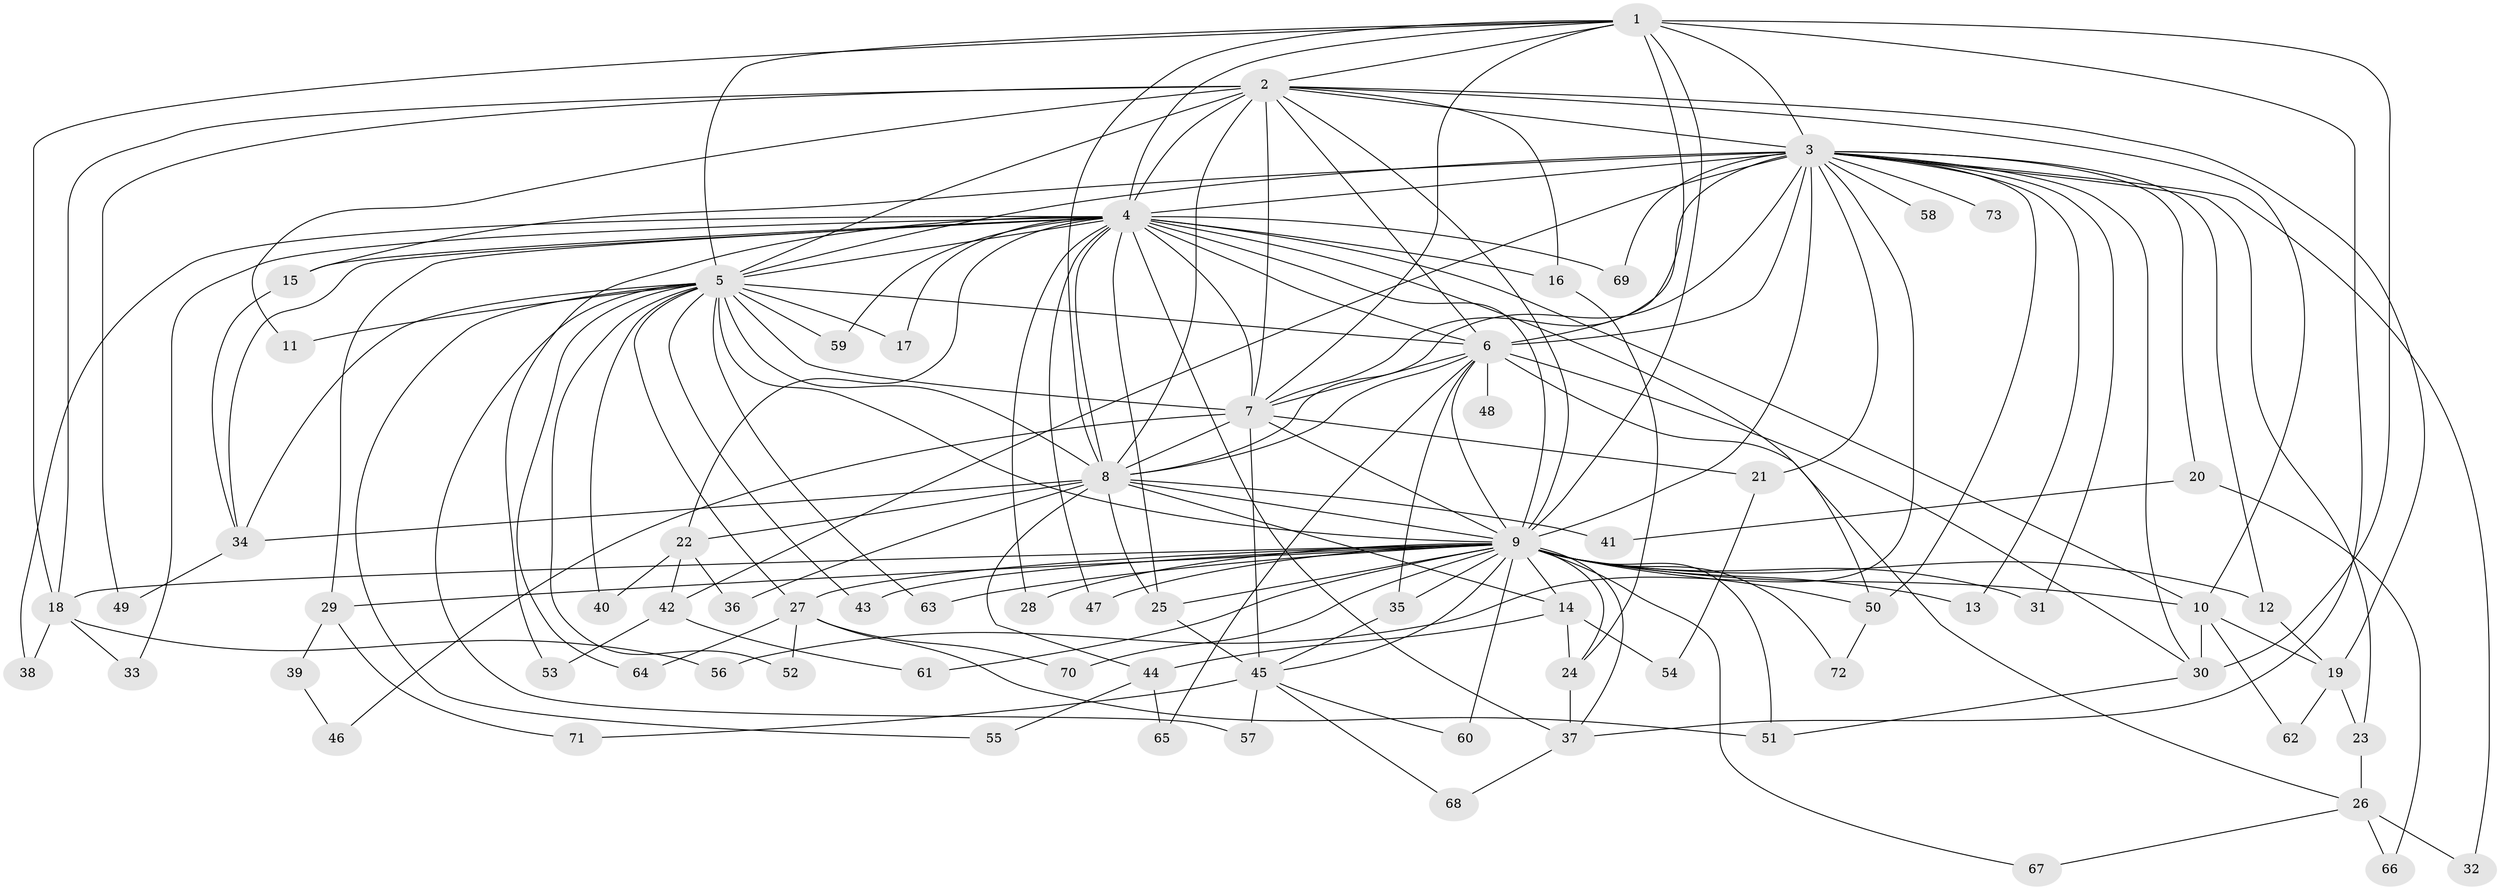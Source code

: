 // original degree distribution, {18: 0.00980392156862745, 17: 0.029411764705882353, 28: 0.00980392156862745, 22: 0.00980392156862745, 16: 0.00980392156862745, 24: 0.00980392156862745, 14: 0.00980392156862745, 38: 0.00980392156862745, 3: 0.14705882352941177, 2: 0.5784313725490197, 5: 0.06862745098039216, 4: 0.08823529411764706, 6: 0.00980392156862745, 7: 0.00980392156862745}
// Generated by graph-tools (version 1.1) at 2025/49/03/04/25 22:49:18]
// undirected, 73 vertices, 174 edges
graph export_dot {
  node [color=gray90,style=filled];
  1;
  2;
  3;
  4;
  5;
  6;
  7;
  8;
  9;
  10;
  11;
  12;
  13;
  14;
  15;
  16;
  17;
  18;
  19;
  20;
  21;
  22;
  23;
  24;
  25;
  26;
  27;
  28;
  29;
  30;
  31;
  32;
  33;
  34;
  35;
  36;
  37;
  38;
  39;
  40;
  41;
  42;
  43;
  44;
  45;
  46;
  47;
  48;
  49;
  50;
  51;
  52;
  53;
  54;
  55;
  56;
  57;
  58;
  59;
  60;
  61;
  62;
  63;
  64;
  65;
  66;
  67;
  68;
  69;
  70;
  71;
  72;
  73;
  1 -- 2 [weight=1.0];
  1 -- 3 [weight=1.0];
  1 -- 4 [weight=2.0];
  1 -- 5 [weight=1.0];
  1 -- 6 [weight=2.0];
  1 -- 7 [weight=2.0];
  1 -- 8 [weight=1.0];
  1 -- 9 [weight=2.0];
  1 -- 18 [weight=1.0];
  1 -- 30 [weight=4.0];
  1 -- 37 [weight=1.0];
  2 -- 3 [weight=1.0];
  2 -- 4 [weight=2.0];
  2 -- 5 [weight=1.0];
  2 -- 6 [weight=1.0];
  2 -- 7 [weight=2.0];
  2 -- 8 [weight=2.0];
  2 -- 9 [weight=1.0];
  2 -- 10 [weight=1.0];
  2 -- 11 [weight=1.0];
  2 -- 16 [weight=1.0];
  2 -- 18 [weight=1.0];
  2 -- 19 [weight=1.0];
  2 -- 49 [weight=1.0];
  3 -- 4 [weight=3.0];
  3 -- 5 [weight=1.0];
  3 -- 6 [weight=1.0];
  3 -- 7 [weight=1.0];
  3 -- 8 [weight=1.0];
  3 -- 9 [weight=1.0];
  3 -- 12 [weight=1.0];
  3 -- 13 [weight=1.0];
  3 -- 15 [weight=1.0];
  3 -- 20 [weight=1.0];
  3 -- 21 [weight=1.0];
  3 -- 23 [weight=1.0];
  3 -- 30 [weight=1.0];
  3 -- 31 [weight=1.0];
  3 -- 32 [weight=1.0];
  3 -- 42 [weight=1.0];
  3 -- 50 [weight=1.0];
  3 -- 56 [weight=1.0];
  3 -- 58 [weight=1.0];
  3 -- 69 [weight=1.0];
  3 -- 73 [weight=1.0];
  4 -- 5 [weight=2.0];
  4 -- 6 [weight=2.0];
  4 -- 7 [weight=2.0];
  4 -- 8 [weight=2.0];
  4 -- 9 [weight=3.0];
  4 -- 10 [weight=1.0];
  4 -- 15 [weight=1.0];
  4 -- 16 [weight=1.0];
  4 -- 17 [weight=1.0];
  4 -- 22 [weight=2.0];
  4 -- 25 [weight=1.0];
  4 -- 28 [weight=1.0];
  4 -- 29 [weight=1.0];
  4 -- 33 [weight=1.0];
  4 -- 34 [weight=1.0];
  4 -- 37 [weight=1.0];
  4 -- 38 [weight=1.0];
  4 -- 47 [weight=1.0];
  4 -- 50 [weight=1.0];
  4 -- 53 [weight=1.0];
  4 -- 59 [weight=1.0];
  4 -- 69 [weight=1.0];
  5 -- 6 [weight=1.0];
  5 -- 7 [weight=1.0];
  5 -- 8 [weight=1.0];
  5 -- 9 [weight=2.0];
  5 -- 11 [weight=1.0];
  5 -- 17 [weight=1.0];
  5 -- 27 [weight=1.0];
  5 -- 34 [weight=1.0];
  5 -- 40 [weight=1.0];
  5 -- 43 [weight=1.0];
  5 -- 52 [weight=1.0];
  5 -- 55 [weight=1.0];
  5 -- 57 [weight=1.0];
  5 -- 59 [weight=1.0];
  5 -- 63 [weight=1.0];
  5 -- 64 [weight=1.0];
  6 -- 7 [weight=1.0];
  6 -- 8 [weight=1.0];
  6 -- 9 [weight=1.0];
  6 -- 26 [weight=1.0];
  6 -- 30 [weight=1.0];
  6 -- 35 [weight=1.0];
  6 -- 48 [weight=1.0];
  6 -- 65 [weight=1.0];
  7 -- 8 [weight=1.0];
  7 -- 9 [weight=1.0];
  7 -- 21 [weight=1.0];
  7 -- 45 [weight=1.0];
  7 -- 46 [weight=1.0];
  8 -- 9 [weight=1.0];
  8 -- 14 [weight=1.0];
  8 -- 22 [weight=1.0];
  8 -- 25 [weight=1.0];
  8 -- 34 [weight=1.0];
  8 -- 36 [weight=1.0];
  8 -- 41 [weight=1.0];
  8 -- 44 [weight=1.0];
  9 -- 10 [weight=1.0];
  9 -- 12 [weight=1.0];
  9 -- 13 [weight=1.0];
  9 -- 14 [weight=1.0];
  9 -- 18 [weight=2.0];
  9 -- 24 [weight=1.0];
  9 -- 25 [weight=1.0];
  9 -- 27 [weight=1.0];
  9 -- 28 [weight=1.0];
  9 -- 29 [weight=1.0];
  9 -- 31 [weight=1.0];
  9 -- 35 [weight=1.0];
  9 -- 37 [weight=1.0];
  9 -- 43 [weight=1.0];
  9 -- 45 [weight=1.0];
  9 -- 47 [weight=1.0];
  9 -- 50 [weight=1.0];
  9 -- 51 [weight=1.0];
  9 -- 60 [weight=1.0];
  9 -- 61 [weight=1.0];
  9 -- 63 [weight=1.0];
  9 -- 67 [weight=1.0];
  9 -- 70 [weight=1.0];
  9 -- 72 [weight=1.0];
  10 -- 19 [weight=1.0];
  10 -- 30 [weight=1.0];
  10 -- 62 [weight=1.0];
  12 -- 19 [weight=1.0];
  14 -- 24 [weight=1.0];
  14 -- 44 [weight=1.0];
  14 -- 54 [weight=1.0];
  15 -- 34 [weight=1.0];
  16 -- 24 [weight=1.0];
  18 -- 33 [weight=1.0];
  18 -- 38 [weight=1.0];
  18 -- 56 [weight=1.0];
  19 -- 23 [weight=1.0];
  19 -- 62 [weight=1.0];
  20 -- 41 [weight=1.0];
  20 -- 66 [weight=1.0];
  21 -- 54 [weight=1.0];
  22 -- 36 [weight=1.0];
  22 -- 40 [weight=1.0];
  22 -- 42 [weight=1.0];
  23 -- 26 [weight=1.0];
  24 -- 37 [weight=1.0];
  25 -- 45 [weight=1.0];
  26 -- 32 [weight=1.0];
  26 -- 66 [weight=1.0];
  26 -- 67 [weight=1.0];
  27 -- 51 [weight=1.0];
  27 -- 52 [weight=1.0];
  27 -- 64 [weight=1.0];
  27 -- 70 [weight=1.0];
  29 -- 39 [weight=1.0];
  29 -- 71 [weight=1.0];
  30 -- 51 [weight=1.0];
  34 -- 49 [weight=1.0];
  35 -- 45 [weight=1.0];
  37 -- 68 [weight=1.0];
  39 -- 46 [weight=1.0];
  42 -- 53 [weight=1.0];
  42 -- 61 [weight=1.0];
  44 -- 55 [weight=1.0];
  44 -- 65 [weight=1.0];
  45 -- 57 [weight=1.0];
  45 -- 60 [weight=1.0];
  45 -- 68 [weight=1.0];
  45 -- 71 [weight=1.0];
  50 -- 72 [weight=1.0];
}
